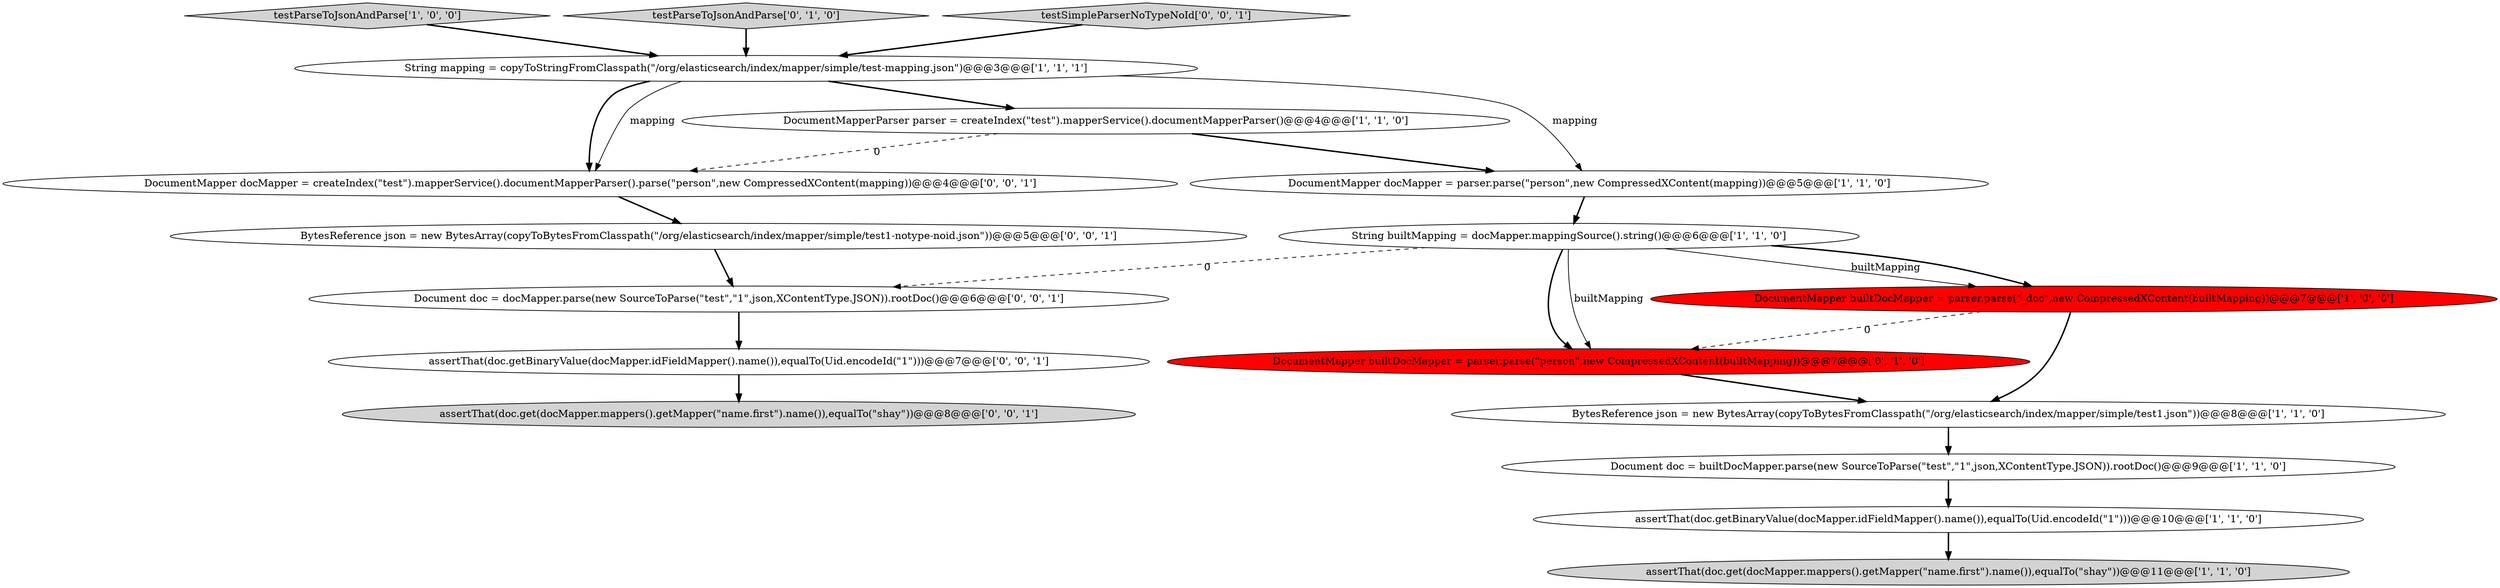 digraph {
7 [style = filled, label = "assertThat(doc.getBinaryValue(docMapper.idFieldMapper().name()),equalTo(Uid.encodeId(\"1\")))@@@10@@@['1', '1', '0']", fillcolor = white, shape = ellipse image = "AAA0AAABBB1BBB"];
6 [style = filled, label = "Document doc = builtDocMapper.parse(new SourceToParse(\"test\",\"1\",json,XContentType.JSON)).rootDoc()@@@9@@@['1', '1', '0']", fillcolor = white, shape = ellipse image = "AAA0AAABBB1BBB"];
0 [style = filled, label = "String builtMapping = docMapper.mappingSource().string()@@@6@@@['1', '1', '0']", fillcolor = white, shape = ellipse image = "AAA0AAABBB1BBB"];
14 [style = filled, label = "assertThat(doc.getBinaryValue(docMapper.idFieldMapper().name()),equalTo(Uid.encodeId(\"1\")))@@@7@@@['0', '0', '1']", fillcolor = white, shape = ellipse image = "AAA0AAABBB3BBB"];
2 [style = filled, label = "assertThat(doc.get(docMapper.mappers().getMapper(\"name.first\").name()),equalTo(\"shay\"))@@@11@@@['1', '1', '0']", fillcolor = lightgray, shape = ellipse image = "AAA0AAABBB1BBB"];
16 [style = filled, label = "BytesReference json = new BytesArray(copyToBytesFromClasspath(\"/org/elasticsearch/index/mapper/simple/test1-notype-noid.json\"))@@@5@@@['0', '0', '1']", fillcolor = white, shape = ellipse image = "AAA0AAABBB3BBB"];
11 [style = filled, label = "DocumentMapper builtDocMapper = parser.parse(\"person\",new CompressedXContent(builtMapping))@@@7@@@['0', '1', '0']", fillcolor = red, shape = ellipse image = "AAA1AAABBB2BBB"];
17 [style = filled, label = "Document doc = docMapper.parse(new SourceToParse(\"test\",\"1\",json,XContentType.JSON)).rootDoc()@@@6@@@['0', '0', '1']", fillcolor = white, shape = ellipse image = "AAA0AAABBB3BBB"];
4 [style = filled, label = "String mapping = copyToStringFromClasspath(\"/org/elasticsearch/index/mapper/simple/test-mapping.json\")@@@3@@@['1', '1', '1']", fillcolor = white, shape = ellipse image = "AAA0AAABBB1BBB"];
8 [style = filled, label = "testParseToJsonAndParse['1', '0', '0']", fillcolor = lightgray, shape = diamond image = "AAA0AAABBB1BBB"];
10 [style = filled, label = "testParseToJsonAndParse['0', '1', '0']", fillcolor = lightgray, shape = diamond image = "AAA0AAABBB2BBB"];
15 [style = filled, label = "testSimpleParserNoTypeNoId['0', '0', '1']", fillcolor = lightgray, shape = diamond image = "AAA0AAABBB3BBB"];
12 [style = filled, label = "assertThat(doc.get(docMapper.mappers().getMapper(\"name.first\").name()),equalTo(\"shay\"))@@@8@@@['0', '0', '1']", fillcolor = lightgray, shape = ellipse image = "AAA0AAABBB3BBB"];
13 [style = filled, label = "DocumentMapper docMapper = createIndex(\"test\").mapperService().documentMapperParser().parse(\"person\",new CompressedXContent(mapping))@@@4@@@['0', '0', '1']", fillcolor = white, shape = ellipse image = "AAA0AAABBB3BBB"];
1 [style = filled, label = "DocumentMapper builtDocMapper = parser.parse(\"_doc\",new CompressedXContent(builtMapping))@@@7@@@['1', '0', '0']", fillcolor = red, shape = ellipse image = "AAA1AAABBB1BBB"];
9 [style = filled, label = "DocumentMapperParser parser = createIndex(\"test\").mapperService().documentMapperParser()@@@4@@@['1', '1', '0']", fillcolor = white, shape = ellipse image = "AAA0AAABBB1BBB"];
5 [style = filled, label = "DocumentMapper docMapper = parser.parse(\"person\",new CompressedXContent(mapping))@@@5@@@['1', '1', '0']", fillcolor = white, shape = ellipse image = "AAA0AAABBB1BBB"];
3 [style = filled, label = "BytesReference json = new BytesArray(copyToBytesFromClasspath(\"/org/elasticsearch/index/mapper/simple/test1.json\"))@@@8@@@['1', '1', '0']", fillcolor = white, shape = ellipse image = "AAA0AAABBB1BBB"];
4->9 [style = bold, label=""];
0->1 [style = solid, label="builtMapping"];
4->13 [style = bold, label=""];
1->3 [style = bold, label=""];
4->5 [style = solid, label="mapping"];
0->11 [style = bold, label=""];
3->6 [style = bold, label=""];
16->17 [style = bold, label=""];
0->17 [style = dashed, label="0"];
13->16 [style = bold, label=""];
5->0 [style = bold, label=""];
11->3 [style = bold, label=""];
17->14 [style = bold, label=""];
7->2 [style = bold, label=""];
0->1 [style = bold, label=""];
1->11 [style = dashed, label="0"];
14->12 [style = bold, label=""];
9->13 [style = dashed, label="0"];
15->4 [style = bold, label=""];
10->4 [style = bold, label=""];
9->5 [style = bold, label=""];
8->4 [style = bold, label=""];
6->7 [style = bold, label=""];
4->13 [style = solid, label="mapping"];
0->11 [style = solid, label="builtMapping"];
}
